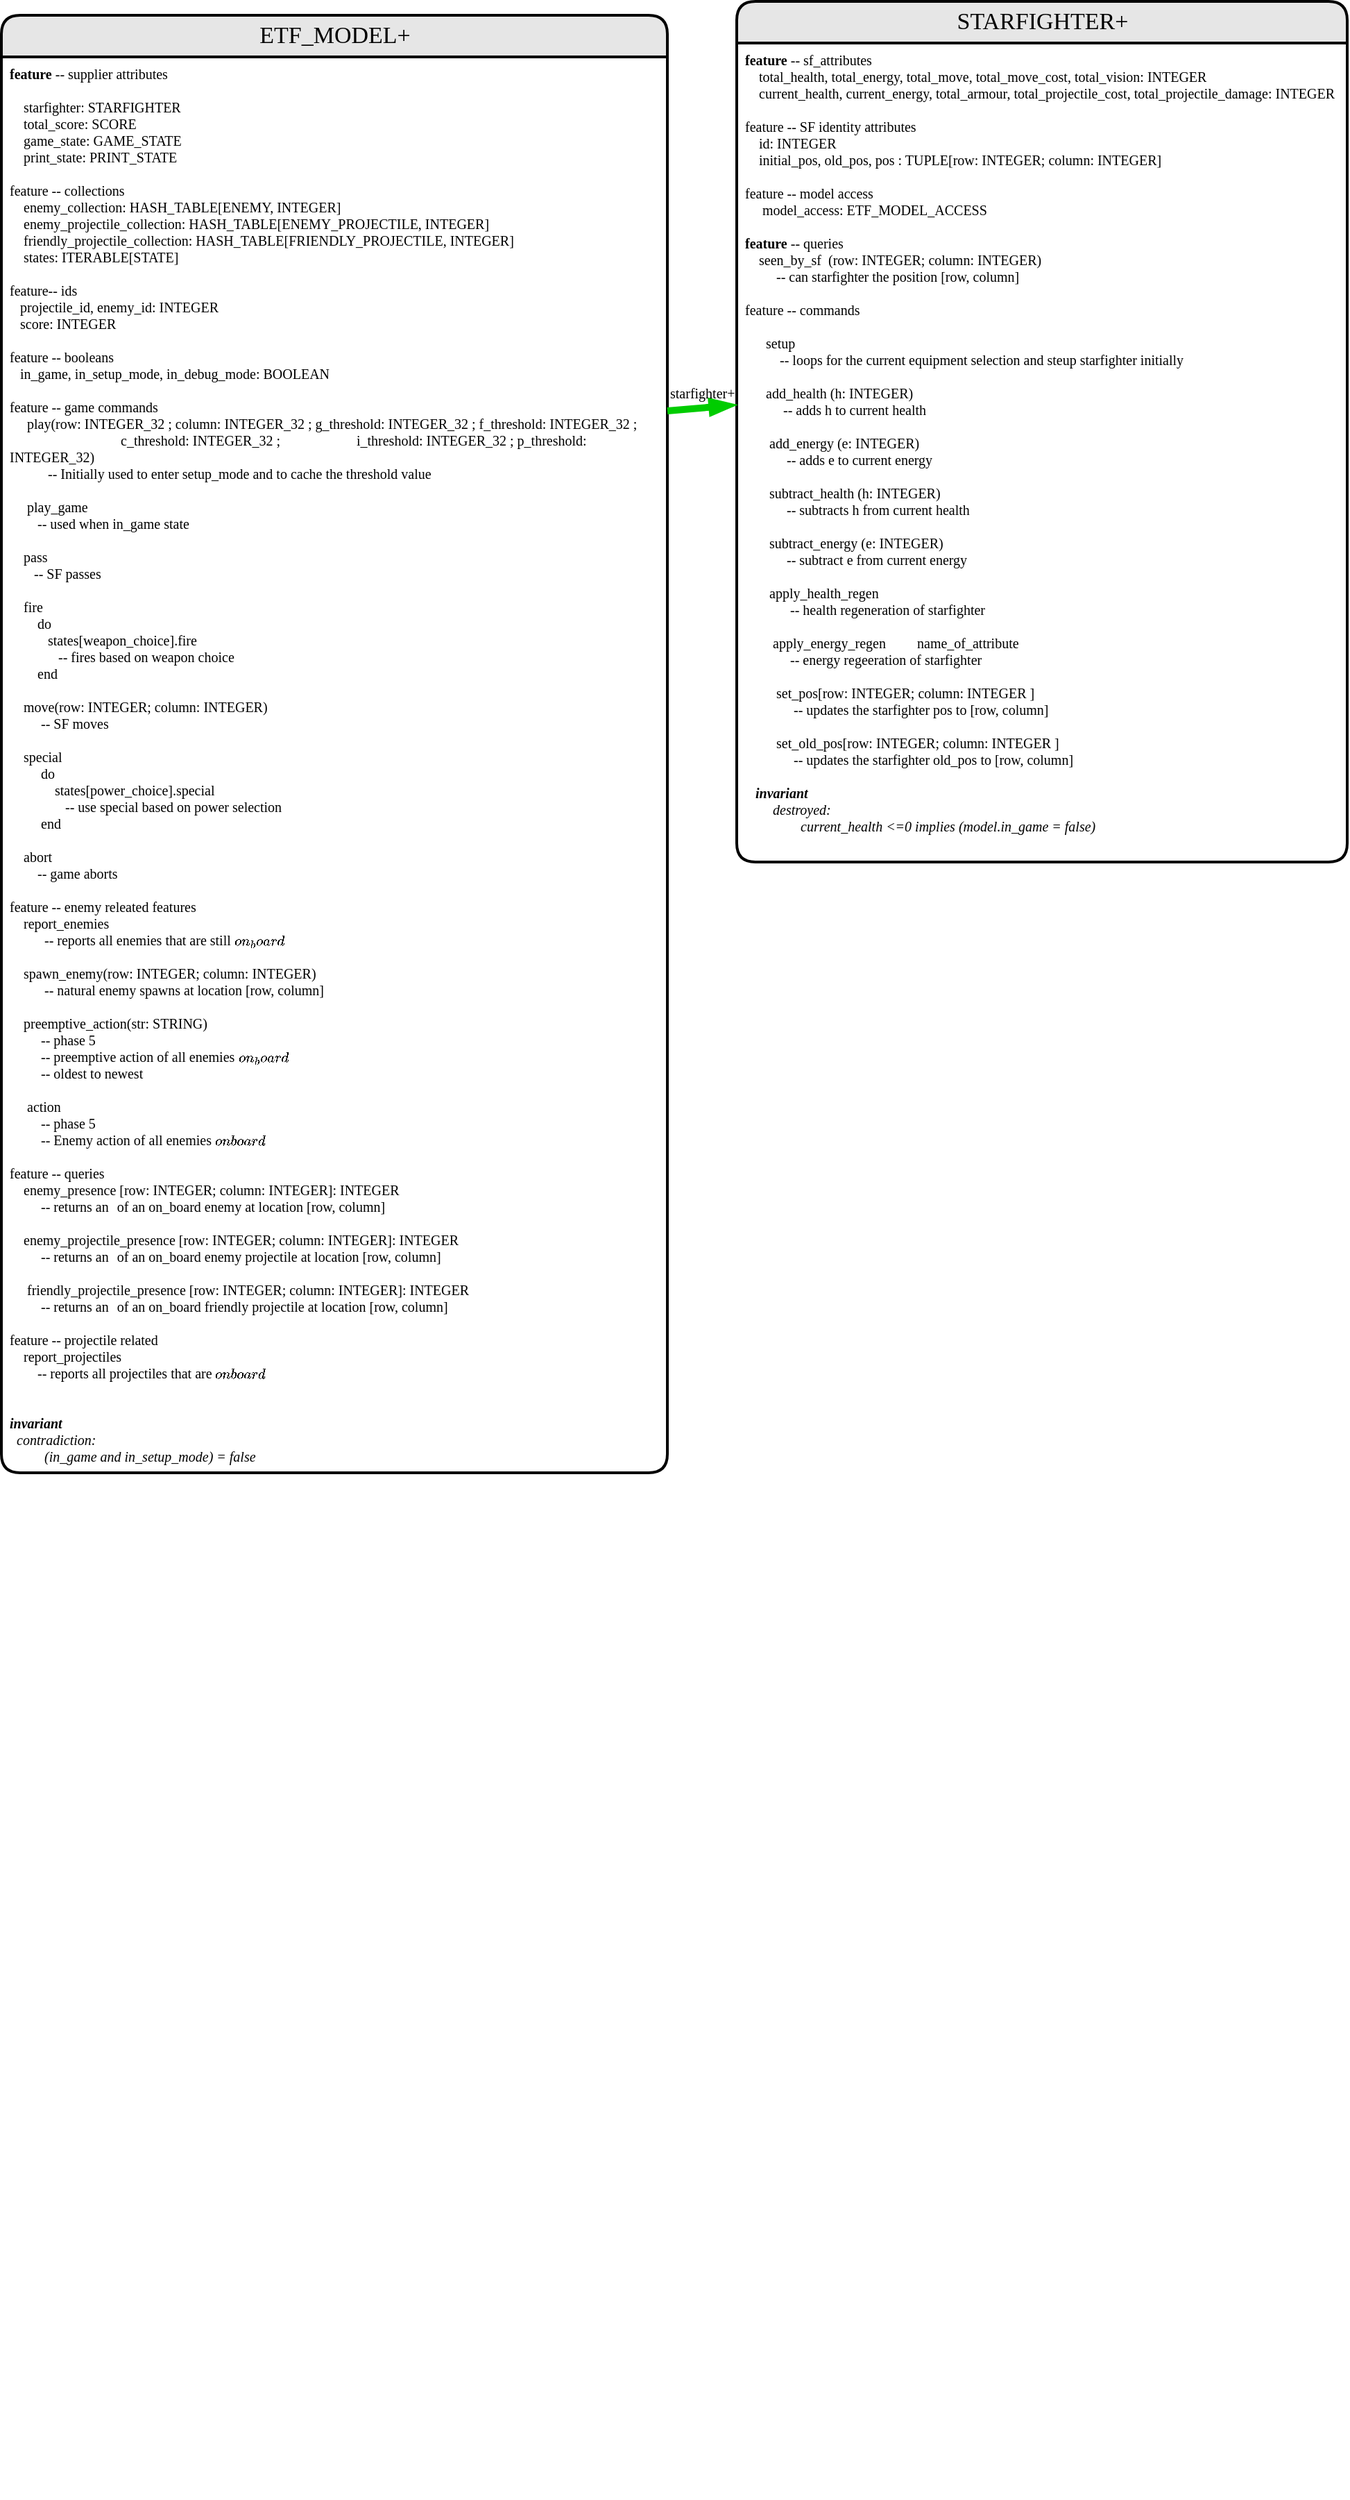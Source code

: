 <mxfile version="14.0.0" type="device"><diagram id="i9lyRhGvSbSQ-G5w4x2M" name="Page-1"><mxGraphModel dx="1831" dy="1608" grid="1" gridSize="10" guides="1" tooltips="1" connect="1" arrows="1" fold="1" page="1" pageScale="1" pageWidth="850" pageHeight="1100" math="0" shadow="0"><root><mxCell id="0"/><mxCell id="1" parent="0"/><mxCell id="8WKDsoPR0dSCZ8QKpFtP-1" value="ETF_MODEL+" style="swimlane;html=1;childLayout=stackLayout;horizontal=1;startSize=30;horizontalStack=0;fillColor=#E6E6E6;fontColor=#000000;rounded=1;fontSize=17;fontStyle=0;strokeWidth=2;resizeParent=0;resizeLast=1;shadow=0;dashed=0;align=center;fontFamily=Verdena;" vertex="1" parent="1"><mxGeometry x="-180" y="-470" width="480" height="1050" as="geometry"/></mxCell><mxCell id="8WKDsoPR0dSCZ8QKpFtP-2" value="&lt;b&gt;feature&lt;/b&gt;&amp;nbsp;-- supplier attributes&lt;br&gt;&lt;br&gt;&amp;nbsp; &amp;nbsp; starfighter: STARFIGHTER&lt;br&gt;&amp;nbsp; &amp;nbsp; total_score: SCORE&lt;br&gt;&amp;nbsp; &amp;nbsp; game_state: GAME_STATE&lt;br&gt;&amp;nbsp; &amp;nbsp; print_state: PRINT_STATE&lt;br&gt;&lt;br&gt;feature -- collections&lt;br&gt;&amp;nbsp; &amp;nbsp; enemy_collection: HASH_TABLE[ENEMY, INTEGER]&lt;br&gt;&amp;nbsp; &amp;nbsp; enemy_projectile_collection: HASH_TABLE[ENEMY_PROJECTILE, INTEGER]&lt;br&gt;&amp;nbsp; &amp;nbsp; friendly_projectile_collection: HASH_TABLE[FRIENDLY_PROJECTILE, INTEGER]&lt;br&gt;&amp;nbsp; &amp;nbsp; states: ITERABLE[STATE]&lt;br&gt;&lt;br&gt;feature-- ids&lt;br&gt;&amp;nbsp; &amp;nbsp;projectile_id, enemy_id: INTEGER&lt;br&gt;&amp;nbsp; &amp;nbsp;score: INTEGER&lt;br&gt;&lt;br&gt;feature -- booleans&lt;br&gt;&amp;nbsp; &amp;nbsp;in_game, in_setup_mode, in_debug_mode: BOOLEAN&lt;br&gt;&lt;br&gt;feature -- game commands&lt;br&gt;&amp;nbsp; &amp;nbsp;&amp;nbsp;&lt;span&gt;&#9;&lt;/span&gt;play(row: INTEGER_32 ; column: INTEGER_32 ; g_threshold: INTEGER_32 ; f_threshold: INTEGER_32 ;&amp;nbsp; &amp;nbsp; &amp;nbsp; &amp;nbsp; &amp;nbsp; &amp;nbsp; &amp;nbsp; &amp;nbsp; &amp;nbsp; &amp;nbsp; &amp;nbsp; &amp;nbsp; &amp;nbsp; &amp;nbsp; &amp;nbsp; &amp;nbsp; &amp;nbsp; &amp;nbsp; &amp;nbsp; &amp;nbsp; c_threshold: INTEGER_32 ;&amp;nbsp; &amp;nbsp; &amp;nbsp; &amp;nbsp; &amp;nbsp; &amp;nbsp; &amp;nbsp; &amp;nbsp; &amp;nbsp; &amp;nbsp; &amp;nbsp; i_threshold: INTEGER_32 ; p_threshold: INTEGER_32)&amp;nbsp;&lt;br&gt;&amp;nbsp; &amp;nbsp; &amp;nbsp; &amp;nbsp; &amp;nbsp; &amp;nbsp;-- Initially used to enter setup_mode and to cache the threshold value&amp;nbsp;&lt;br&gt;&lt;br&gt;&amp;nbsp; &amp;nbsp; &amp;nbsp;play_game&lt;br&gt;&amp;nbsp; &amp;nbsp; &amp;nbsp; &amp;nbsp; -- used when in_game state&lt;br&gt;&lt;br&gt;&amp;nbsp; &amp;nbsp; pass&lt;br&gt;&amp;nbsp; &amp;nbsp; &amp;nbsp; &amp;nbsp;-- SF passes&lt;br&gt;&amp;nbsp; &amp;nbsp;&lt;br&gt;&amp;nbsp; &amp;nbsp; fire&lt;br&gt;&amp;nbsp; &amp;nbsp; &amp;nbsp; &amp;nbsp; do&lt;br&gt;&amp;nbsp; &amp;nbsp; &amp;nbsp; &amp;nbsp; &amp;nbsp; &amp;nbsp;states[weapon_choice].fire&lt;br&gt;&amp;nbsp; &amp;nbsp; &amp;nbsp; &amp;nbsp; &amp;nbsp; &amp;nbsp; &amp;nbsp; -- fires based on weapon choice&lt;br&gt;&amp;nbsp; &amp;nbsp; &amp;nbsp; &amp;nbsp; end&lt;br&gt;&amp;nbsp; &amp;nbsp;&amp;nbsp;&lt;br&gt;&amp;nbsp; &amp;nbsp; move(row: INTEGER; column: INTEGER)&lt;br&gt;&amp;nbsp; &amp;nbsp; &amp;nbsp; &amp;nbsp; &amp;nbsp;-- SF moves&lt;br&gt;&amp;nbsp; &amp;nbsp;&amp;nbsp;&lt;br&gt;&amp;nbsp; &amp;nbsp; special&lt;br&gt;&amp;nbsp; &amp;nbsp; &amp;nbsp; &amp;nbsp; &amp;nbsp;do&lt;br&gt;&amp;nbsp; &amp;nbsp; &amp;nbsp; &amp;nbsp; &amp;nbsp; &amp;nbsp; &amp;nbsp;states[power_choice].special&lt;br&gt;&amp;nbsp; &amp;nbsp; &amp;nbsp; &amp;nbsp; &amp;nbsp; &amp;nbsp; &amp;nbsp; &amp;nbsp; -- use special based on power selection&lt;br&gt;&amp;nbsp; &amp;nbsp; &amp;nbsp; &amp;nbsp; &amp;nbsp;end&lt;br&gt;&lt;br&gt;&amp;nbsp; &amp;nbsp; abort&lt;br&gt;&amp;nbsp; &amp;nbsp; &amp;nbsp; &amp;nbsp; -- game aborts&lt;br&gt;&lt;br&gt;feature -- enemy releated features&lt;br&gt;&amp;nbsp; &amp;nbsp; report_enemies&lt;br&gt;&amp;nbsp; &amp;nbsp; &amp;nbsp; &amp;nbsp; &amp;nbsp; -- reports all enemies that are still `on_board`&lt;br&gt;&lt;br&gt;&amp;nbsp; &amp;nbsp; spawn_enemy(row: INTEGER; column: INTEGER)&lt;br&gt;&amp;nbsp; &amp;nbsp; &amp;nbsp; &amp;nbsp; &amp;nbsp; -- natural enemy spawns at location [row, column]&lt;br&gt;&lt;br&gt;&amp;nbsp; &amp;nbsp; preemptive_action(str: STRING)&lt;br&gt;&amp;nbsp; &amp;nbsp; &amp;nbsp; &amp;nbsp; &amp;nbsp;-- phase 5&lt;br&gt;&amp;nbsp; &amp;nbsp; &amp;nbsp; &amp;nbsp; &amp;nbsp;-- preemptive action of all enemies `on_board`&lt;br&gt;&amp;nbsp; &amp;nbsp; &amp;nbsp; &amp;nbsp; &amp;nbsp;-- oldest to newest&lt;br&gt;&lt;br&gt;&amp;nbsp; &amp;nbsp; &amp;nbsp;action&lt;br&gt;&amp;nbsp; &amp;nbsp; &amp;nbsp; &amp;nbsp; &amp;nbsp;-- phase 5&lt;br&gt;&amp;nbsp; &amp;nbsp; &amp;nbsp; &amp;nbsp; &amp;nbsp;-- Enemy action of all enemies `on board`&lt;br&gt;&lt;br&gt;feature -- queries&lt;br&gt;&amp;nbsp; &amp;nbsp; enemy_presence [row: INTEGER; column: INTEGER]: INTEGER&lt;br&gt;&amp;nbsp; &amp;nbsp; &amp;nbsp; &amp;nbsp; &amp;nbsp;-- returns an `id` of an on_board enemy at location [row, column]&lt;br&gt;&lt;br&gt;&amp;nbsp; &amp;nbsp; enemy_projectile_presence [row: INTEGER; column: INTEGER]: INTEGER&amp;nbsp;&lt;br&gt;&amp;nbsp; &amp;nbsp; &amp;nbsp; &amp;nbsp; &amp;nbsp;-- returns an `id` of an on_board enemy projectile at location [row, column]&lt;br&gt;&amp;nbsp; &amp;nbsp;&amp;nbsp;&lt;br&gt;&amp;nbsp; &amp;nbsp; &amp;nbsp;friendly_projectile_presence [row: INTEGER; column: INTEGER]: INTEGER&amp;nbsp;&lt;br&gt;&amp;nbsp; &amp;nbsp; &amp;nbsp; &amp;nbsp; &amp;nbsp;-- returns an `id` of an on_board friendly projectile at location [row, column]&lt;br&gt;&lt;br&gt;feature -- projectile related&lt;br&gt;&amp;nbsp; &amp;nbsp; report_projectiles&lt;br&gt;&amp;nbsp; &amp;nbsp; &amp;nbsp; &amp;nbsp; -- reports all projectiles that are `on board`&lt;br&gt;&lt;br&gt;&lt;br&gt;&lt;b&gt;&lt;i&gt;invariant&lt;/i&gt;&lt;/b&gt;&lt;br&gt;&amp;nbsp;&amp;nbsp;&lt;i&gt;contradiction:&lt;br&gt;&amp;nbsp; &amp;nbsp; &amp;nbsp; &amp;nbsp; &amp;nbsp; (in_game and in_setup_mode) = false&lt;/i&gt;&lt;br&gt;&lt;br&gt;&lt;br&gt;&amp;nbsp; &amp;nbsp; &amp;nbsp;&lt;br&gt;&lt;br&gt;&lt;br&gt;&amp;nbsp; &amp;nbsp;&amp;nbsp;&lt;br&gt;&amp;nbsp; &amp;nbsp;&amp;nbsp;&lt;br&gt;&lt;br&gt;&lt;br&gt;&lt;br&gt;&lt;br&gt;&amp;nbsp; &amp;nbsp;&amp;nbsp;&lt;br&gt;&amp;nbsp;&amp;nbsp;&lt;br&gt;&lt;br&gt;&lt;br&gt;&lt;br&gt;&lt;br&gt;&lt;br&gt;&lt;br&gt;&lt;br&gt;&lt;br&gt;&lt;br&gt;&lt;br&gt;&lt;br&gt;&lt;br&gt;&lt;br&gt;&lt;br&gt;&lt;br&gt;&lt;br&gt;&lt;br&gt;&lt;br&gt;&lt;br&gt;&lt;br&gt;&lt;br&gt;&lt;br&gt;&lt;br&gt;&lt;br&gt;&lt;br&gt;&lt;br&gt;&lt;br&gt;&lt;br&gt;&lt;br&gt;&lt;br&gt;&lt;br&gt;&lt;br&gt;&lt;br&gt;&lt;br&gt;&lt;br&gt;&lt;br&gt;&lt;br&gt;&lt;br&gt;&lt;br&gt;&lt;br&gt;&lt;br&gt;&lt;br&gt;&lt;br&gt;&lt;br&gt;&lt;br&gt;&lt;br&gt;&lt;br&gt;&lt;i&gt;&lt;br&gt;&lt;br&gt;&lt;/i&gt;" style="whiteSpace=wrap;html=1;align=left;strokeColor=none;fillColor=none;spacingLeft=4;fontSize=10;verticalAlign=top;resizable=0;rotatable=0;part=1;fontFamily=Verdena;" vertex="1" parent="8WKDsoPR0dSCZ8QKpFtP-1"><mxGeometry y="30" width="480" height="1020" as="geometry"/></mxCell><mxCell id="8WKDsoPR0dSCZ8QKpFtP-3" value="STARFIGHTER+" style="swimlane;html=1;childLayout=stackLayout;horizontal=1;startSize=30;horizontalStack=0;fillColor=#E6E6E6;fontColor=#000000;rounded=1;fontSize=17;fontStyle=0;strokeWidth=2;resizeParent=0;resizeLast=1;shadow=0;dashed=0;align=center;fontFamily=Verdena;" vertex="1" parent="1"><mxGeometry x="350" y="-480" width="440" height="620" as="geometry"/></mxCell><mxCell id="8WKDsoPR0dSCZ8QKpFtP-4" value="&lt;b&gt;feature&lt;/b&gt;&amp;nbsp;-- sf_attributes&lt;br&gt;&amp;nbsp; &amp;nbsp; total_health, total_energy, total_move, total_move_cost, total_vision: INTEGER&lt;br&gt;&amp;nbsp; &amp;nbsp; current_health, current_energy, total_armour, total_projectile_cost, total_projectile_damage: INTEGER&lt;br&gt;&amp;nbsp; &amp;nbsp;&amp;nbsp;&lt;br&gt;feature -- SF identity attributes&lt;br&gt;&amp;nbsp; &amp;nbsp; id: INTEGER&lt;br&gt;&amp;nbsp; &amp;nbsp; initial_pos, old_pos, pos : TUPLE[row: INTEGER; column: INTEGER]&lt;br&gt;&lt;br&gt;feature -- model access&lt;br&gt;&amp;nbsp; &amp;nbsp; &amp;nbsp;model_access: ETF_MODEL_ACCESS&lt;br&gt;&lt;br&gt;&lt;b&gt;feature&lt;/b&gt; -- queries&lt;br&gt;&amp;nbsp; &amp;nbsp; seen_by_sf&amp;nbsp; (row: INTEGER; column: INTEGER)&lt;br&gt;&amp;nbsp; &amp;nbsp; &amp;nbsp; &amp;nbsp; &amp;nbsp;-- can starfighter the position [row, column]&amp;nbsp;&lt;br&gt;&lt;br&gt;feature -- commands&lt;br&gt;&amp;nbsp;&amp;nbsp;&lt;br&gt;&amp;nbsp; &amp;nbsp; &amp;nbsp; setup&lt;br&gt;&amp;nbsp; &amp;nbsp; &amp;nbsp; &amp;nbsp; &amp;nbsp; -- loops for the current equipment selection and steup starfighter initially&lt;br&gt;&amp;nbsp; &amp;nbsp;&amp;nbsp;&lt;br&gt;&amp;nbsp; &amp;nbsp; &amp;nbsp; add_health (h: INTEGER)&lt;br&gt;&amp;nbsp; &amp;nbsp; &amp;nbsp; &amp;nbsp; &amp;nbsp; &amp;nbsp;-- adds h to current health&lt;br&gt;&lt;br&gt;&amp;nbsp; &amp;nbsp; &amp;nbsp; &amp;nbsp;add_energy (e: INTEGER)&amp;nbsp;&lt;br&gt;&amp;nbsp; &amp;nbsp; &amp;nbsp; &amp;nbsp; &amp;nbsp; &amp;nbsp; -- adds e to current energy&lt;br&gt;&lt;br&gt;&amp;nbsp; &amp;nbsp; &amp;nbsp; &amp;nbsp;subtract_health (h: INTEGER)&lt;br&gt;&amp;nbsp; &amp;nbsp; &amp;nbsp; &amp;nbsp; &amp;nbsp; &amp;nbsp; -- subtracts h from current health&lt;br&gt;&lt;br&gt;&amp;nbsp; &amp;nbsp; &amp;nbsp; &amp;nbsp;subtract_energy (e: INTEGER)&lt;br&gt;&amp;nbsp; &amp;nbsp; &amp;nbsp; &amp;nbsp; &amp;nbsp; &amp;nbsp; -- subtract e from current energy&lt;br&gt;&lt;br&gt;&amp;nbsp; &amp;nbsp; &amp;nbsp; &amp;nbsp;apply_health_regen&lt;br&gt;&amp;nbsp; &amp;nbsp; &amp;nbsp; &amp;nbsp; &amp;nbsp; &amp;nbsp; &amp;nbsp;-- health regeneration of starfighter&lt;br&gt;&amp;nbsp;&lt;br&gt;&amp;nbsp; &amp;nbsp; &amp;nbsp; &amp;nbsp; apply_energy_regen&lt;br&gt;&amp;nbsp; &amp;nbsp; &amp;nbsp; &amp;nbsp; &amp;nbsp; &amp;nbsp; &amp;nbsp;-- energy regeeration of starfighter&lt;br&gt;&lt;br&gt;&amp;nbsp; &amp;nbsp; &amp;nbsp; &amp;nbsp; &amp;nbsp;set_pos[row: INTEGER; column: INTEGER ]&lt;br&gt;&amp;nbsp; &amp;nbsp; &amp;nbsp; &amp;nbsp; &amp;nbsp; &amp;nbsp; &amp;nbsp; -- updates the starfighter pos to [row, column]&lt;br&gt;&lt;br&gt;&amp;nbsp; &amp;nbsp; &amp;nbsp; &amp;nbsp; &amp;nbsp;set_old_pos[row: INTEGER; column: INTEGER ]&lt;br&gt;&amp;nbsp; &amp;nbsp; &amp;nbsp; &amp;nbsp; &amp;nbsp; &amp;nbsp; &amp;nbsp; -- updates the starfighter old_pos to [row, column]&lt;br&gt;&lt;br&gt;&amp;nbsp; &amp;nbsp;&lt;b&gt;&lt;i&gt;invariant&lt;/i&gt;&lt;/b&gt;&lt;br&gt;&amp;nbsp; &amp;nbsp; &amp;nbsp; &amp;nbsp;&amp;nbsp;&lt;i&gt;destroyed:&lt;br&gt;&amp;nbsp; &amp;nbsp; &amp;nbsp; &amp;nbsp; &amp;nbsp; &amp;nbsp; &amp;nbsp; &amp;nbsp; current_health &amp;lt;=0 implies (model.in_game = false)&lt;/i&gt;&lt;br&gt;&amp;nbsp; &amp;nbsp; &amp;nbsp; &amp;nbsp;&lt;br&gt;&amp;nbsp; &amp;nbsp; &amp;nbsp; &amp;nbsp;&amp;nbsp;&lt;br&gt;&lt;br&gt;&lt;br&gt;&lt;br&gt;&lt;br&gt;&lt;br&gt;&lt;br&gt;&lt;br&gt;&lt;br&gt;&lt;br&gt;&lt;br&gt;&lt;br&gt;&lt;br&gt;&lt;br&gt;&lt;br&gt;&lt;br&gt;&lt;br&gt;&lt;br&gt;&lt;br&gt;&lt;br&gt;&lt;br&gt;&lt;br&gt;&lt;br&gt;&lt;br&gt;&lt;br&gt;&lt;br&gt;&lt;br&gt;&lt;br&gt;&lt;br&gt;&lt;br&gt;&lt;br&gt;&lt;br&gt;&lt;i&gt;&lt;br&gt;&lt;/i&gt;" style="whiteSpace=wrap;html=1;align=left;strokeColor=none;fillColor=none;spacingLeft=4;fontSize=10;verticalAlign=top;resizable=0;rotatable=0;part=1;fontFamily=Verdena;" vertex="1" parent="8WKDsoPR0dSCZ8QKpFtP-3"><mxGeometry y="30" width="440" height="590" as="geometry"/></mxCell><mxCell id="8WKDsoPR0dSCZ8QKpFtP-5" value="" style="endArrow=blockThin;html=1;strokeColor=#00CC00;strokeWidth=5;endFill=1;exitX=1;exitY=0.25;exitDx=0;exitDy=0;entryX=-0.003;entryY=0.442;entryDx=0;entryDy=0;entryPerimeter=0;" edge="1" parent="1" source="8WKDsoPR0dSCZ8QKpFtP-2" target="8WKDsoPR0dSCZ8QKpFtP-4"><mxGeometry width="50" height="50" relative="1" as="geometry"><mxPoint x="290" y="-165" as="sourcePoint"/><mxPoint x="430" y="-165" as="targetPoint"/></mxGeometry></mxCell><mxCell id="8WKDsoPR0dSCZ8QKpFtP-6" value="starfighter+" style="text;html=1;fontSize=10;fontFamily=Verdena;" vertex="1" parent="1"><mxGeometry x="300" y="-210" width="62" height="20" as="geometry"/></mxCell><mxCell id="8WKDsoPR0dSCZ8QKpFtP-8" value="name_of_attribute" style="text;html=1;fontSize=10;fontFamily=Verdena;" vertex="1" parent="1"><mxGeometry x="478" y="-30" width="84" height="20" as="geometry"/></mxCell></root></mxGraphModel></diagram></mxfile>